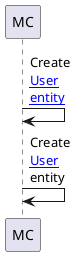 {
  "sha1": "ot9w8ye9ohx23esh5gugsgo6mx2h6uh",
  "insertion": {
    "when": "2024-06-04T17:28:40.281Z",
    "url": "http://plantuml.sourceforge.net/qa/?qa=5088/creating-link-in-sequence-diagram",
    "user": "plantuml@gmail.com"
  }
}
@startuml
MC -> MC : Create\n[[http://www.google.com User\nentity]]
MC -> MC : Create\n[[http://www.google.com User]]\nentity
@enduml

